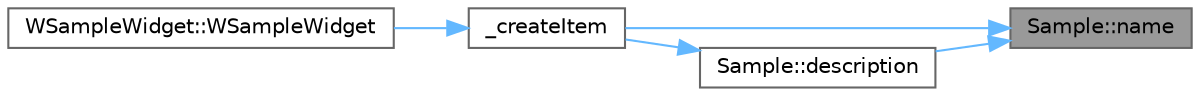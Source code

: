 digraph "Sample::name"
{
 // LATEX_PDF_SIZE
  bgcolor="transparent";
  edge [fontname=Helvetica,fontsize=10,labelfontname=Helvetica,labelfontsize=10];
  node [fontname=Helvetica,fontsize=10,shape=box,height=0.2,width=0.4];
  rankdir="RL";
  Node1 [id="Node000001",label="Sample::name",height=0.2,width=0.4,color="gray40", fillcolor="grey60", style="filled", fontcolor="black",tooltip=" "];
  Node1 -> Node2 [id="edge1_Node000001_Node000002",dir="back",color="steelblue1",style="solid",tooltip=" "];
  Node2 [id="Node000002",label="_createItem",height=0.2,width=0.4,color="grey40", fillcolor="white", style="filled",URL="$_w_sample_widget_8cpp.html#a3bfafc972ea6aea4477a5e2da3185e80",tooltip=" "];
  Node2 -> Node3 [id="edge2_Node000002_Node000003",dir="back",color="steelblue1",style="solid",tooltip=" "];
  Node3 [id="Node000003",label="WSampleWidget::WSampleWidget",height=0.2,width=0.4,color="grey40", fillcolor="white", style="filled",URL="$class_w_sample_widget.html#a29c0d2ce88960e8ac0ddea11449ebbf4",tooltip=" "];
  Node1 -> Node4 [id="edge3_Node000001_Node000004",dir="back",color="steelblue1",style="solid",tooltip=" "];
  Node4 [id="Node000004",label="Sample::description",height=0.2,width=0.4,color="grey40", fillcolor="white", style="filled",URL="$class_sample.html#a04b51548c8e8629851e13ffc4053277a",tooltip=" "];
  Node4 -> Node2 [id="edge4_Node000004_Node000002",dir="back",color="steelblue1",style="solid",tooltip=" "];
}
